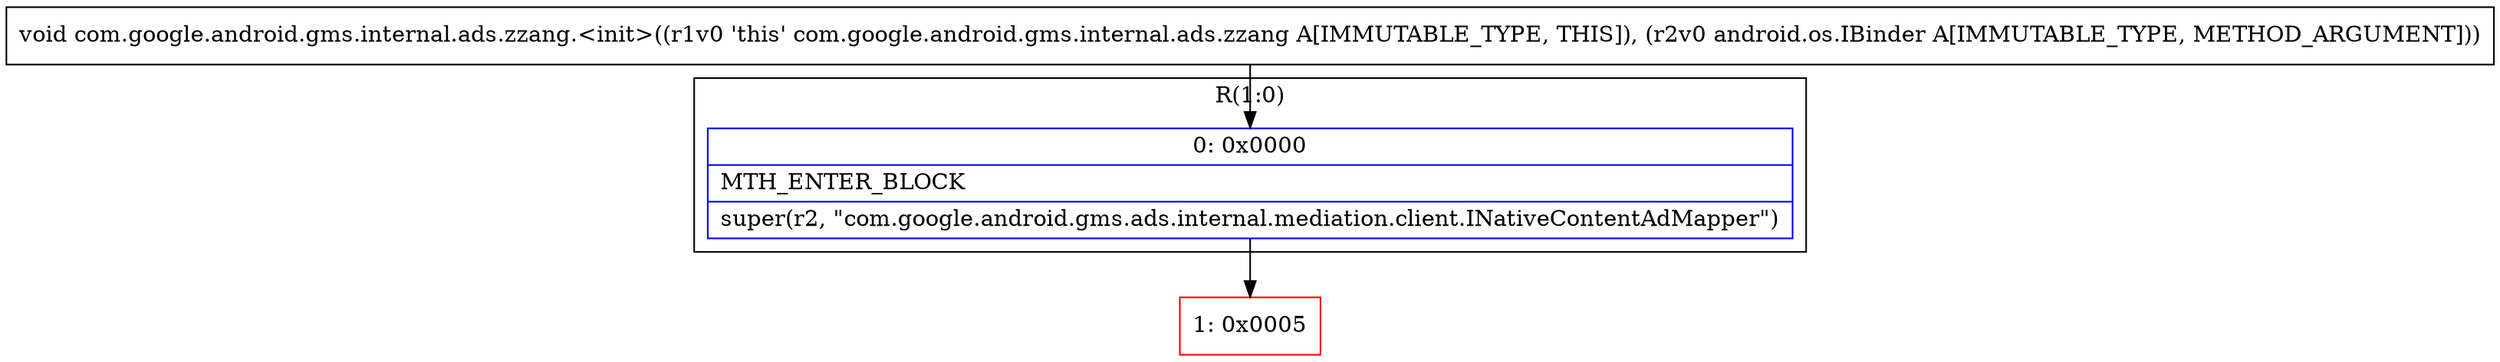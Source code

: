 digraph "CFG forcom.google.android.gms.internal.ads.zzang.\<init\>(Landroid\/os\/IBinder;)V" {
subgraph cluster_Region_1524847302 {
label = "R(1:0)";
node [shape=record,color=blue];
Node_0 [shape=record,label="{0\:\ 0x0000|MTH_ENTER_BLOCK\l|super(r2, \"com.google.android.gms.ads.internal.mediation.client.INativeContentAdMapper\")\l}"];
}
Node_1 [shape=record,color=red,label="{1\:\ 0x0005}"];
MethodNode[shape=record,label="{void com.google.android.gms.internal.ads.zzang.\<init\>((r1v0 'this' com.google.android.gms.internal.ads.zzang A[IMMUTABLE_TYPE, THIS]), (r2v0 android.os.IBinder A[IMMUTABLE_TYPE, METHOD_ARGUMENT])) }"];
MethodNode -> Node_0;
Node_0 -> Node_1;
}

